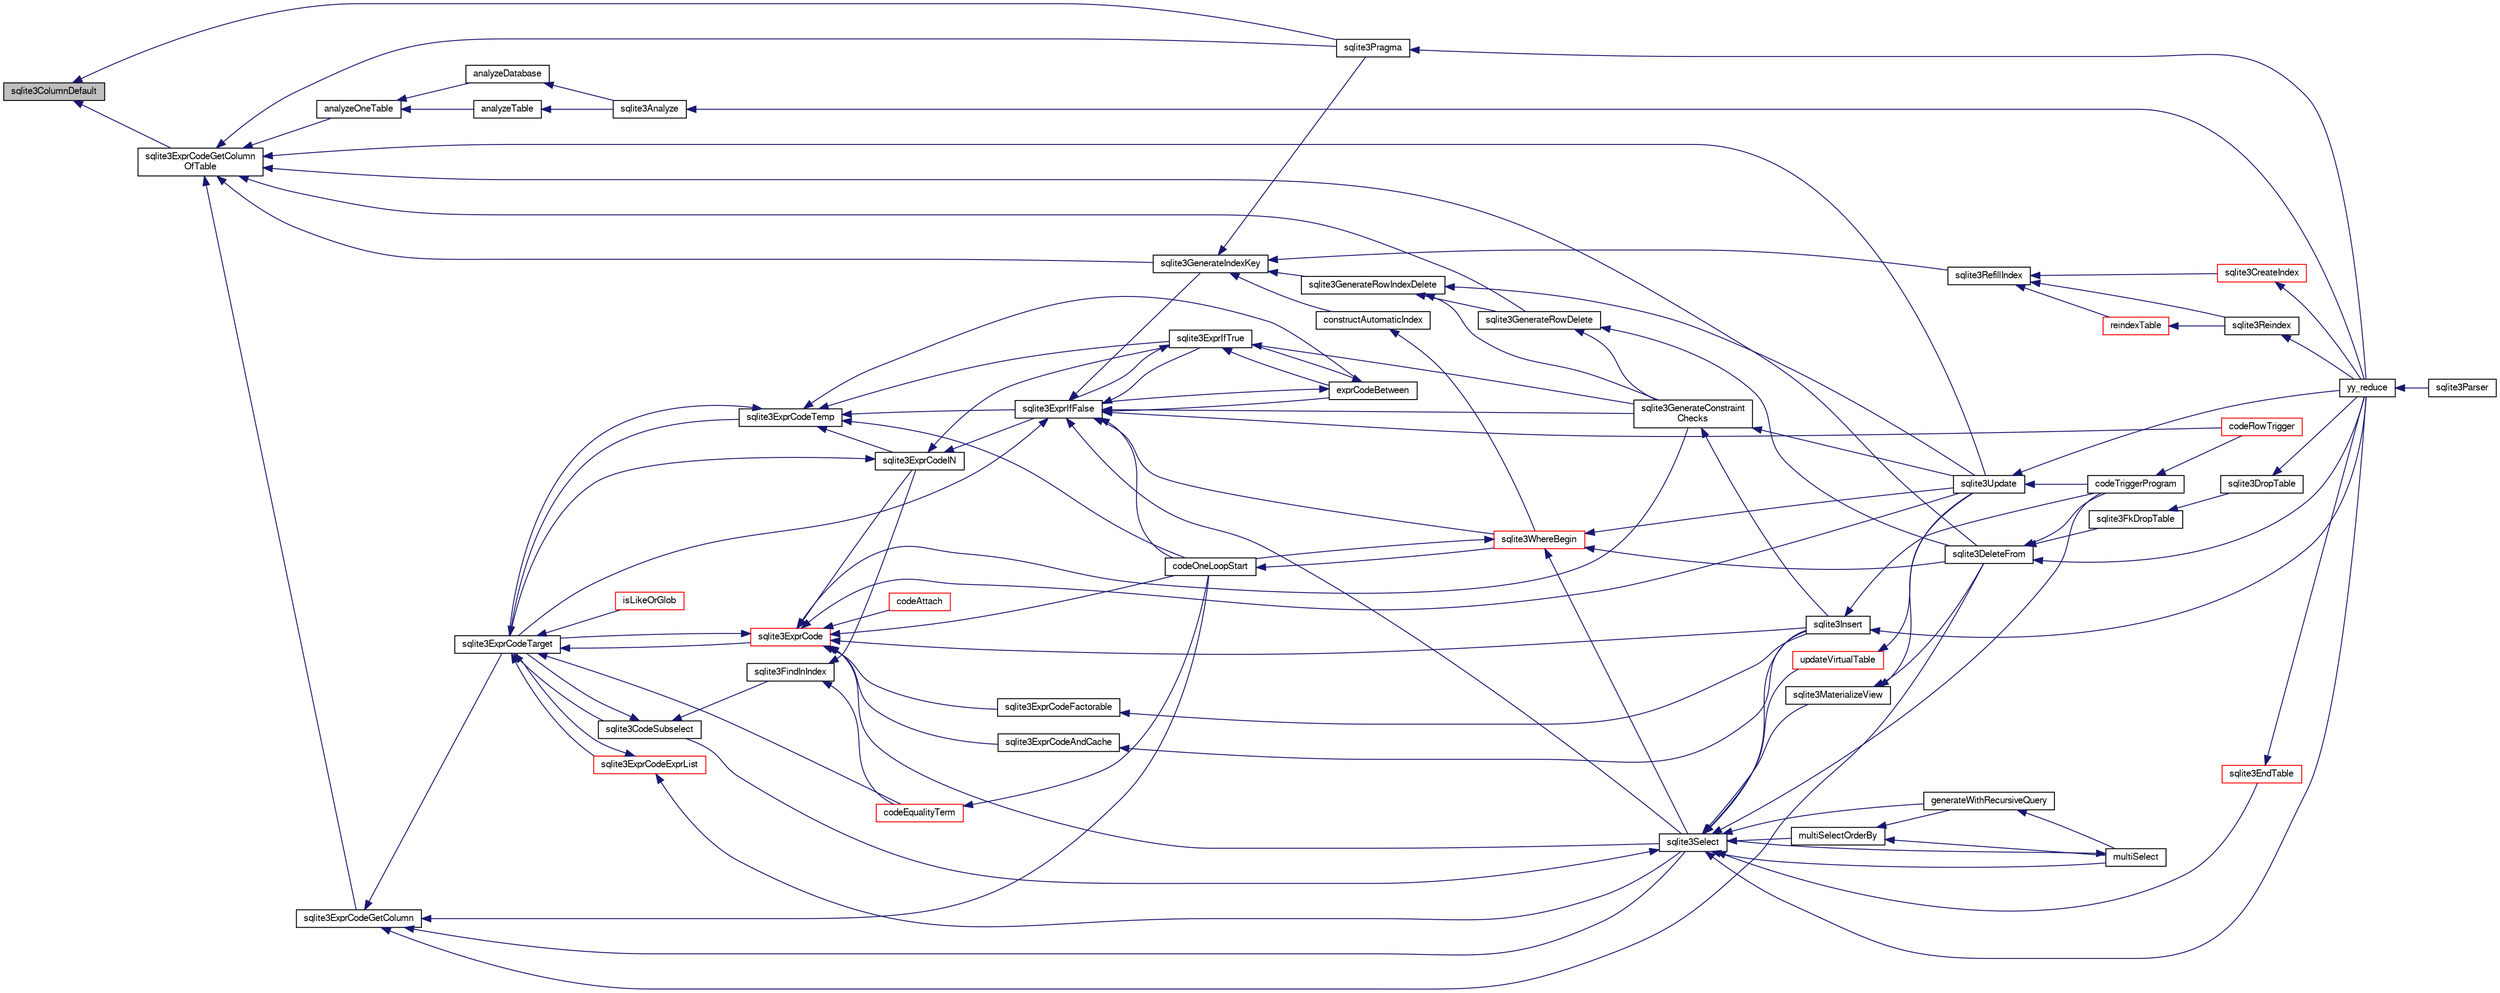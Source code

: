 digraph "sqlite3ColumnDefault"
{
  edge [fontname="FreeSans",fontsize="10",labelfontname="FreeSans",labelfontsize="10"];
  node [fontname="FreeSans",fontsize="10",shape=record];
  rankdir="LR";
  Node480119 [label="sqlite3ColumnDefault",height=0.2,width=0.4,color="black", fillcolor="grey75", style="filled", fontcolor="black"];
  Node480119 -> Node480120 [dir="back",color="midnightblue",fontsize="10",style="solid",fontname="FreeSans"];
  Node480120 [label="sqlite3ExprCodeGetColumn\lOfTable",height=0.2,width=0.4,color="black", fillcolor="white", style="filled",URL="$sqlite3_8c.html#aef676ae689397d0e050eb0a360c32315"];
  Node480120 -> Node480121 [dir="back",color="midnightblue",fontsize="10",style="solid",fontname="FreeSans"];
  Node480121 [label="sqlite3ExprCodeGetColumn",height=0.2,width=0.4,color="black", fillcolor="white", style="filled",URL="$sqlite3_8c.html#a053723da492b5bb45cb8df75c733155d"];
  Node480121 -> Node480122 [dir="back",color="midnightblue",fontsize="10",style="solid",fontname="FreeSans"];
  Node480122 [label="sqlite3ExprCodeTarget",height=0.2,width=0.4,color="black", fillcolor="white", style="filled",URL="$sqlite3_8c.html#a4f308397a0a3ed299ed31aaa1ae2a293"];
  Node480122 -> Node480123 [dir="back",color="midnightblue",fontsize="10",style="solid",fontname="FreeSans"];
  Node480123 [label="sqlite3CodeSubselect",height=0.2,width=0.4,color="black", fillcolor="white", style="filled",URL="$sqlite3_8c.html#aa69b46d2204a1d1b110107a1be12ee0c"];
  Node480123 -> Node480124 [dir="back",color="midnightblue",fontsize="10",style="solid",fontname="FreeSans"];
  Node480124 [label="sqlite3FindInIndex",height=0.2,width=0.4,color="black", fillcolor="white", style="filled",URL="$sqlite3_8c.html#af7d8c56ab0231f44bb5f87b3fafeffb2"];
  Node480124 -> Node480125 [dir="back",color="midnightblue",fontsize="10",style="solid",fontname="FreeSans"];
  Node480125 [label="sqlite3ExprCodeIN",height=0.2,width=0.4,color="black", fillcolor="white", style="filled",URL="$sqlite3_8c.html#ad9cf4f5b5ffb90c24a4a0900c8626193"];
  Node480125 -> Node480122 [dir="back",color="midnightblue",fontsize="10",style="solid",fontname="FreeSans"];
  Node480125 -> Node480126 [dir="back",color="midnightblue",fontsize="10",style="solid",fontname="FreeSans"];
  Node480126 [label="sqlite3ExprIfTrue",height=0.2,width=0.4,color="black", fillcolor="white", style="filled",URL="$sqlite3_8c.html#ad93a55237c23e1b743ab1f59df1a1444"];
  Node480126 -> Node480127 [dir="back",color="midnightblue",fontsize="10",style="solid",fontname="FreeSans"];
  Node480127 [label="exprCodeBetween",height=0.2,width=0.4,color="black", fillcolor="white", style="filled",URL="$sqlite3_8c.html#abd053493214542bca8f406f42145d173"];
  Node480127 -> Node480126 [dir="back",color="midnightblue",fontsize="10",style="solid",fontname="FreeSans"];
  Node480127 -> Node480128 [dir="back",color="midnightblue",fontsize="10",style="solid",fontname="FreeSans"];
  Node480128 [label="sqlite3ExprIfFalse",height=0.2,width=0.4,color="black", fillcolor="white", style="filled",URL="$sqlite3_8c.html#af97ecccb5d56e321e118414b08f65b71"];
  Node480128 -> Node480122 [dir="back",color="midnightblue",fontsize="10",style="solid",fontname="FreeSans"];
  Node480128 -> Node480127 [dir="back",color="midnightblue",fontsize="10",style="solid",fontname="FreeSans"];
  Node480128 -> Node480126 [dir="back",color="midnightblue",fontsize="10",style="solid",fontname="FreeSans"];
  Node480128 -> Node480129 [dir="back",color="midnightblue",fontsize="10",style="solid",fontname="FreeSans"];
  Node480129 [label="sqlite3GenerateIndexKey",height=0.2,width=0.4,color="black", fillcolor="white", style="filled",URL="$sqlite3_8c.html#ab85ac93d5c5e6760f45f07897be7f272"];
  Node480129 -> Node480130 [dir="back",color="midnightblue",fontsize="10",style="solid",fontname="FreeSans"];
  Node480130 [label="sqlite3RefillIndex",height=0.2,width=0.4,color="black", fillcolor="white", style="filled",URL="$sqlite3_8c.html#a17be5b679d9181b961ea9ba4a18d4f80"];
  Node480130 -> Node480131 [dir="back",color="midnightblue",fontsize="10",style="solid",fontname="FreeSans"];
  Node480131 [label="sqlite3CreateIndex",height=0.2,width=0.4,color="red", fillcolor="white", style="filled",URL="$sqlite3_8c.html#a8dbe5e590ab6c58a8c45f34f7c81e825"];
  Node480131 -> Node480133 [dir="back",color="midnightblue",fontsize="10",style="solid",fontname="FreeSans"];
  Node480133 [label="yy_reduce",height=0.2,width=0.4,color="black", fillcolor="white", style="filled",URL="$sqlite3_8c.html#a7c419a9b25711c666a9a2449ef377f14"];
  Node480133 -> Node480134 [dir="back",color="midnightblue",fontsize="10",style="solid",fontname="FreeSans"];
  Node480134 [label="sqlite3Parser",height=0.2,width=0.4,color="black", fillcolor="white", style="filled",URL="$sqlite3_8c.html#a0327d71a5fabe0b6a343d78a2602e72a"];
  Node480130 -> Node480138 [dir="back",color="midnightblue",fontsize="10",style="solid",fontname="FreeSans"];
  Node480138 [label="reindexTable",height=0.2,width=0.4,color="red", fillcolor="white", style="filled",URL="$sqlite3_8c.html#aaa297e36c19aa0d39c60bf95a03b04b6"];
  Node480138 -> Node480140 [dir="back",color="midnightblue",fontsize="10",style="solid",fontname="FreeSans"];
  Node480140 [label="sqlite3Reindex",height=0.2,width=0.4,color="black", fillcolor="white", style="filled",URL="$sqlite3_8c.html#abd189e31189391e1ef114b413ff4abbf"];
  Node480140 -> Node480133 [dir="back",color="midnightblue",fontsize="10",style="solid",fontname="FreeSans"];
  Node480130 -> Node480140 [dir="back",color="midnightblue",fontsize="10",style="solid",fontname="FreeSans"];
  Node480129 -> Node480141 [dir="back",color="midnightblue",fontsize="10",style="solid",fontname="FreeSans"];
  Node480141 [label="sqlite3GenerateRowIndexDelete",height=0.2,width=0.4,color="black", fillcolor="white", style="filled",URL="$sqlite3_8c.html#a09c23ae08a7c469d62705f067d7a2135"];
  Node480141 -> Node480142 [dir="back",color="midnightblue",fontsize="10",style="solid",fontname="FreeSans"];
  Node480142 [label="sqlite3GenerateRowDelete",height=0.2,width=0.4,color="black", fillcolor="white", style="filled",URL="$sqlite3_8c.html#a2c76cbf3027fc18fdbb8cb4cd96b77d9"];
  Node480142 -> Node480143 [dir="back",color="midnightblue",fontsize="10",style="solid",fontname="FreeSans"];
  Node480143 [label="sqlite3DeleteFrom",height=0.2,width=0.4,color="black", fillcolor="white", style="filled",URL="$sqlite3_8c.html#ab9b4b45349188b49eabb23f94608a091"];
  Node480143 -> Node480144 [dir="back",color="midnightblue",fontsize="10",style="solid",fontname="FreeSans"];
  Node480144 [label="sqlite3FkDropTable",height=0.2,width=0.4,color="black", fillcolor="white", style="filled",URL="$sqlite3_8c.html#a1218c6fc74e89152ceaa4760e82f5ef9"];
  Node480144 -> Node480145 [dir="back",color="midnightblue",fontsize="10",style="solid",fontname="FreeSans"];
  Node480145 [label="sqlite3DropTable",height=0.2,width=0.4,color="black", fillcolor="white", style="filled",URL="$sqlite3_8c.html#a5534f77364b5568783c0e50db3c9defb"];
  Node480145 -> Node480133 [dir="back",color="midnightblue",fontsize="10",style="solid",fontname="FreeSans"];
  Node480143 -> Node480146 [dir="back",color="midnightblue",fontsize="10",style="solid",fontname="FreeSans"];
  Node480146 [label="codeTriggerProgram",height=0.2,width=0.4,color="black", fillcolor="white", style="filled",URL="$sqlite3_8c.html#a120801f59d9281d201d2ff4b2606836e"];
  Node480146 -> Node480147 [dir="back",color="midnightblue",fontsize="10",style="solid",fontname="FreeSans"];
  Node480147 [label="codeRowTrigger",height=0.2,width=0.4,color="red", fillcolor="white", style="filled",URL="$sqlite3_8c.html#a463cea5aaaf388b560b206570a0022fc"];
  Node480143 -> Node480133 [dir="back",color="midnightblue",fontsize="10",style="solid",fontname="FreeSans"];
  Node480142 -> Node480155 [dir="back",color="midnightblue",fontsize="10",style="solid",fontname="FreeSans"];
  Node480155 [label="sqlite3GenerateConstraint\lChecks",height=0.2,width=0.4,color="black", fillcolor="white", style="filled",URL="$sqlite3_8c.html#aef639c1e6a0c0a67ca6e7690ad931bd2"];
  Node480155 -> Node480153 [dir="back",color="midnightblue",fontsize="10",style="solid",fontname="FreeSans"];
  Node480153 [label="sqlite3Insert",height=0.2,width=0.4,color="black", fillcolor="white", style="filled",URL="$sqlite3_8c.html#a5b17c9c2000bae6bdff8e6be48d7dc2b"];
  Node480153 -> Node480146 [dir="back",color="midnightblue",fontsize="10",style="solid",fontname="FreeSans"];
  Node480153 -> Node480133 [dir="back",color="midnightblue",fontsize="10",style="solid",fontname="FreeSans"];
  Node480155 -> Node480151 [dir="back",color="midnightblue",fontsize="10",style="solid",fontname="FreeSans"];
  Node480151 [label="sqlite3Update",height=0.2,width=0.4,color="black", fillcolor="white", style="filled",URL="$sqlite3_8c.html#ac5aa67c46e8cc8174566fabe6809fafa"];
  Node480151 -> Node480146 [dir="back",color="midnightblue",fontsize="10",style="solid",fontname="FreeSans"];
  Node480151 -> Node480133 [dir="back",color="midnightblue",fontsize="10",style="solid",fontname="FreeSans"];
  Node480141 -> Node480155 [dir="back",color="midnightblue",fontsize="10",style="solid",fontname="FreeSans"];
  Node480141 -> Node480151 [dir="back",color="midnightblue",fontsize="10",style="solid",fontname="FreeSans"];
  Node480129 -> Node480156 [dir="back",color="midnightblue",fontsize="10",style="solid",fontname="FreeSans"];
  Node480156 [label="sqlite3Pragma",height=0.2,width=0.4,color="black", fillcolor="white", style="filled",URL="$sqlite3_8c.html#a111391370f58f8e6a6eca51fd34d62ed"];
  Node480156 -> Node480133 [dir="back",color="midnightblue",fontsize="10",style="solid",fontname="FreeSans"];
  Node480129 -> Node480157 [dir="back",color="midnightblue",fontsize="10",style="solid",fontname="FreeSans"];
  Node480157 [label="constructAutomaticIndex",height=0.2,width=0.4,color="black", fillcolor="white", style="filled",URL="$sqlite3_8c.html#aad43d38bc718f4c8e8d0dd8f33ed526f"];
  Node480157 -> Node480158 [dir="back",color="midnightblue",fontsize="10",style="solid",fontname="FreeSans"];
  Node480158 [label="sqlite3WhereBegin",height=0.2,width=0.4,color="red", fillcolor="white", style="filled",URL="$sqlite3_8c.html#acad049f5c9a96a8118cffd5e5ce89f7c"];
  Node480158 -> Node480143 [dir="back",color="midnightblue",fontsize="10",style="solid",fontname="FreeSans"];
  Node480158 -> Node480161 [dir="back",color="midnightblue",fontsize="10",style="solid",fontname="FreeSans"];
  Node480161 [label="sqlite3Select",height=0.2,width=0.4,color="black", fillcolor="white", style="filled",URL="$sqlite3_8c.html#a2465ee8c956209ba4b272477b7c21a45"];
  Node480161 -> Node480123 [dir="back",color="midnightblue",fontsize="10",style="solid",fontname="FreeSans"];
  Node480161 -> Node480136 [dir="back",color="midnightblue",fontsize="10",style="solid",fontname="FreeSans"];
  Node480136 [label="sqlite3EndTable",height=0.2,width=0.4,color="red", fillcolor="white", style="filled",URL="$sqlite3_8c.html#a7b5f2c66c0f0b6f819d970ca389768b0"];
  Node480136 -> Node480133 [dir="back",color="midnightblue",fontsize="10",style="solid",fontname="FreeSans"];
  Node480161 -> Node480162 [dir="back",color="midnightblue",fontsize="10",style="solid",fontname="FreeSans"];
  Node480162 [label="sqlite3MaterializeView",height=0.2,width=0.4,color="black", fillcolor="white", style="filled",URL="$sqlite3_8c.html#a4557984b0b75f998fb0c3f231c9b1def"];
  Node480162 -> Node480143 [dir="back",color="midnightblue",fontsize="10",style="solid",fontname="FreeSans"];
  Node480162 -> Node480151 [dir="back",color="midnightblue",fontsize="10",style="solid",fontname="FreeSans"];
  Node480161 -> Node480153 [dir="back",color="midnightblue",fontsize="10",style="solid",fontname="FreeSans"];
  Node480161 -> Node480163 [dir="back",color="midnightblue",fontsize="10",style="solid",fontname="FreeSans"];
  Node480163 [label="generateWithRecursiveQuery",height=0.2,width=0.4,color="black", fillcolor="white", style="filled",URL="$sqlite3_8c.html#ade2c3663fa9c3b9676507984b9483942"];
  Node480163 -> Node480164 [dir="back",color="midnightblue",fontsize="10",style="solid",fontname="FreeSans"];
  Node480164 [label="multiSelect",height=0.2,width=0.4,color="black", fillcolor="white", style="filled",URL="$sqlite3_8c.html#a6456c61f3d9b2389738753cedfa24fa7"];
  Node480164 -> Node480161 [dir="back",color="midnightblue",fontsize="10",style="solid",fontname="FreeSans"];
  Node480161 -> Node480164 [dir="back",color="midnightblue",fontsize="10",style="solid",fontname="FreeSans"];
  Node480161 -> Node480165 [dir="back",color="midnightblue",fontsize="10",style="solid",fontname="FreeSans"];
  Node480165 [label="multiSelectOrderBy",height=0.2,width=0.4,color="black", fillcolor="white", style="filled",URL="$sqlite3_8c.html#afcdb8488c6f4dfdadaf9f04bca35b808"];
  Node480165 -> Node480163 [dir="back",color="midnightblue",fontsize="10",style="solid",fontname="FreeSans"];
  Node480165 -> Node480164 [dir="back",color="midnightblue",fontsize="10",style="solid",fontname="FreeSans"];
  Node480161 -> Node480146 [dir="back",color="midnightblue",fontsize="10",style="solid",fontname="FreeSans"];
  Node480161 -> Node480166 [dir="back",color="midnightblue",fontsize="10",style="solid",fontname="FreeSans"];
  Node480166 [label="updateVirtualTable",height=0.2,width=0.4,color="red", fillcolor="white", style="filled",URL="$sqlite3_8c.html#a740220531db9293c39a2cdd7da3f74e1"];
  Node480166 -> Node480151 [dir="back",color="midnightblue",fontsize="10",style="solid",fontname="FreeSans"];
  Node480161 -> Node480133 [dir="back",color="midnightblue",fontsize="10",style="solid",fontname="FreeSans"];
  Node480158 -> Node480151 [dir="back",color="midnightblue",fontsize="10",style="solid",fontname="FreeSans"];
  Node480158 -> Node480167 [dir="back",color="midnightblue",fontsize="10",style="solid",fontname="FreeSans"];
  Node480167 [label="codeOneLoopStart",height=0.2,width=0.4,color="black", fillcolor="white", style="filled",URL="$sqlite3_8c.html#aa868875120b151c169cc79139ed6e008"];
  Node480167 -> Node480158 [dir="back",color="midnightblue",fontsize="10",style="solid",fontname="FreeSans"];
  Node480128 -> Node480155 [dir="back",color="midnightblue",fontsize="10",style="solid",fontname="FreeSans"];
  Node480128 -> Node480161 [dir="back",color="midnightblue",fontsize="10",style="solid",fontname="FreeSans"];
  Node480128 -> Node480147 [dir="back",color="midnightblue",fontsize="10",style="solid",fontname="FreeSans"];
  Node480128 -> Node480167 [dir="back",color="midnightblue",fontsize="10",style="solid",fontname="FreeSans"];
  Node480128 -> Node480158 [dir="back",color="midnightblue",fontsize="10",style="solid",fontname="FreeSans"];
  Node480126 -> Node480128 [dir="back",color="midnightblue",fontsize="10",style="solid",fontname="FreeSans"];
  Node480126 -> Node480155 [dir="back",color="midnightblue",fontsize="10",style="solid",fontname="FreeSans"];
  Node480125 -> Node480128 [dir="back",color="midnightblue",fontsize="10",style="solid",fontname="FreeSans"];
  Node480124 -> Node480168 [dir="back",color="midnightblue",fontsize="10",style="solid",fontname="FreeSans"];
  Node480168 [label="codeEqualityTerm",height=0.2,width=0.4,color="red", fillcolor="white", style="filled",URL="$sqlite3_8c.html#ad88a57073f031452c9843e97f15acc47"];
  Node480168 -> Node480167 [dir="back",color="midnightblue",fontsize="10",style="solid",fontname="FreeSans"];
  Node480123 -> Node480122 [dir="back",color="midnightblue",fontsize="10",style="solid",fontname="FreeSans"];
  Node480122 -> Node480170 [dir="back",color="midnightblue",fontsize="10",style="solid",fontname="FreeSans"];
  Node480170 [label="sqlite3ExprCodeTemp",height=0.2,width=0.4,color="black", fillcolor="white", style="filled",URL="$sqlite3_8c.html#a3bc5c1ccb3c5851847e2aeb4a84ae1fc"];
  Node480170 -> Node480125 [dir="back",color="midnightblue",fontsize="10",style="solid",fontname="FreeSans"];
  Node480170 -> Node480122 [dir="back",color="midnightblue",fontsize="10",style="solid",fontname="FreeSans"];
  Node480170 -> Node480127 [dir="back",color="midnightblue",fontsize="10",style="solid",fontname="FreeSans"];
  Node480170 -> Node480126 [dir="back",color="midnightblue",fontsize="10",style="solid",fontname="FreeSans"];
  Node480170 -> Node480128 [dir="back",color="midnightblue",fontsize="10",style="solid",fontname="FreeSans"];
  Node480170 -> Node480167 [dir="back",color="midnightblue",fontsize="10",style="solid",fontname="FreeSans"];
  Node480122 -> Node480171 [dir="back",color="midnightblue",fontsize="10",style="solid",fontname="FreeSans"];
  Node480171 [label="sqlite3ExprCode",height=0.2,width=0.4,color="red", fillcolor="white", style="filled",URL="$sqlite3_8c.html#a75f270fb0b111b86924cca4ea507b417"];
  Node480171 -> Node480125 [dir="back",color="midnightblue",fontsize="10",style="solid",fontname="FreeSans"];
  Node480171 -> Node480122 [dir="back",color="midnightblue",fontsize="10",style="solid",fontname="FreeSans"];
  Node480171 -> Node480172 [dir="back",color="midnightblue",fontsize="10",style="solid",fontname="FreeSans"];
  Node480172 [label="sqlite3ExprCodeFactorable",height=0.2,width=0.4,color="black", fillcolor="white", style="filled",URL="$sqlite3_8c.html#a843f7fd58eec5a683c1fd8435fcd1e84"];
  Node480172 -> Node480153 [dir="back",color="midnightblue",fontsize="10",style="solid",fontname="FreeSans"];
  Node480171 -> Node480173 [dir="back",color="midnightblue",fontsize="10",style="solid",fontname="FreeSans"];
  Node480173 [label="sqlite3ExprCodeAndCache",height=0.2,width=0.4,color="black", fillcolor="white", style="filled",URL="$sqlite3_8c.html#ae3e46527d9b7fc9cb9236d21a5e6b1d8"];
  Node480173 -> Node480153 [dir="back",color="midnightblue",fontsize="10",style="solid",fontname="FreeSans"];
  Node480171 -> Node480174 [dir="back",color="midnightblue",fontsize="10",style="solid",fontname="FreeSans"];
  Node480174 [label="codeAttach",height=0.2,width=0.4,color="red", fillcolor="white", style="filled",URL="$sqlite3_8c.html#ade4e9e30d828a19c191fdcb098676d5b"];
  Node480171 -> Node480153 [dir="back",color="midnightblue",fontsize="10",style="solid",fontname="FreeSans"];
  Node480171 -> Node480155 [dir="back",color="midnightblue",fontsize="10",style="solid",fontname="FreeSans"];
  Node480171 -> Node480161 [dir="back",color="midnightblue",fontsize="10",style="solid",fontname="FreeSans"];
  Node480171 -> Node480151 [dir="back",color="midnightblue",fontsize="10",style="solid",fontname="FreeSans"];
  Node480171 -> Node480167 [dir="back",color="midnightblue",fontsize="10",style="solid",fontname="FreeSans"];
  Node480122 -> Node480180 [dir="back",color="midnightblue",fontsize="10",style="solid",fontname="FreeSans"];
  Node480180 [label="sqlite3ExprCodeExprList",height=0.2,width=0.4,color="red", fillcolor="white", style="filled",URL="$sqlite3_8c.html#a05b2b3dc3de7565de24eb3a2ff4e9566"];
  Node480180 -> Node480122 [dir="back",color="midnightblue",fontsize="10",style="solid",fontname="FreeSans"];
  Node480180 -> Node480161 [dir="back",color="midnightblue",fontsize="10",style="solid",fontname="FreeSans"];
  Node480122 -> Node480183 [dir="back",color="midnightblue",fontsize="10",style="solid",fontname="FreeSans"];
  Node480183 [label="isLikeOrGlob",height=0.2,width=0.4,color="red", fillcolor="white", style="filled",URL="$sqlite3_8c.html#a6c38e495198bf8976f68d1a6ebd74a50"];
  Node480122 -> Node480168 [dir="back",color="midnightblue",fontsize="10",style="solid",fontname="FreeSans"];
  Node480121 -> Node480143 [dir="back",color="midnightblue",fontsize="10",style="solid",fontname="FreeSans"];
  Node480121 -> Node480161 [dir="back",color="midnightblue",fontsize="10",style="solid",fontname="FreeSans"];
  Node480121 -> Node480167 [dir="back",color="midnightblue",fontsize="10",style="solid",fontname="FreeSans"];
  Node480120 -> Node480192 [dir="back",color="midnightblue",fontsize="10",style="solid",fontname="FreeSans"];
  Node480192 [label="analyzeOneTable",height=0.2,width=0.4,color="black", fillcolor="white", style="filled",URL="$sqlite3_8c.html#a31d4182bf855943a5d0526dbb4987803"];
  Node480192 -> Node480193 [dir="back",color="midnightblue",fontsize="10",style="solid",fontname="FreeSans"];
  Node480193 [label="analyzeDatabase",height=0.2,width=0.4,color="black", fillcolor="white", style="filled",URL="$sqlite3_8c.html#a19f2a630f42aaa010d1b47b81f8cea18"];
  Node480193 -> Node480194 [dir="back",color="midnightblue",fontsize="10",style="solid",fontname="FreeSans"];
  Node480194 [label="sqlite3Analyze",height=0.2,width=0.4,color="black", fillcolor="white", style="filled",URL="$sqlite3_8c.html#ac696deb1ccaae3fa855cfbd0bfd4d048"];
  Node480194 -> Node480133 [dir="back",color="midnightblue",fontsize="10",style="solid",fontname="FreeSans"];
  Node480192 -> Node480195 [dir="back",color="midnightblue",fontsize="10",style="solid",fontname="FreeSans"];
  Node480195 [label="analyzeTable",height=0.2,width=0.4,color="black", fillcolor="white", style="filled",URL="$sqlite3_8c.html#a85f18bcf2d42d5d6ae3033b0c49144b6"];
  Node480195 -> Node480194 [dir="back",color="midnightblue",fontsize="10",style="solid",fontname="FreeSans"];
  Node480120 -> Node480143 [dir="back",color="midnightblue",fontsize="10",style="solid",fontname="FreeSans"];
  Node480120 -> Node480142 [dir="back",color="midnightblue",fontsize="10",style="solid",fontname="FreeSans"];
  Node480120 -> Node480129 [dir="back",color="midnightblue",fontsize="10",style="solid",fontname="FreeSans"];
  Node480120 -> Node480156 [dir="back",color="midnightblue",fontsize="10",style="solid",fontname="FreeSans"];
  Node480120 -> Node480151 [dir="back",color="midnightblue",fontsize="10",style="solid",fontname="FreeSans"];
  Node480119 -> Node480156 [dir="back",color="midnightblue",fontsize="10",style="solid",fontname="FreeSans"];
}
